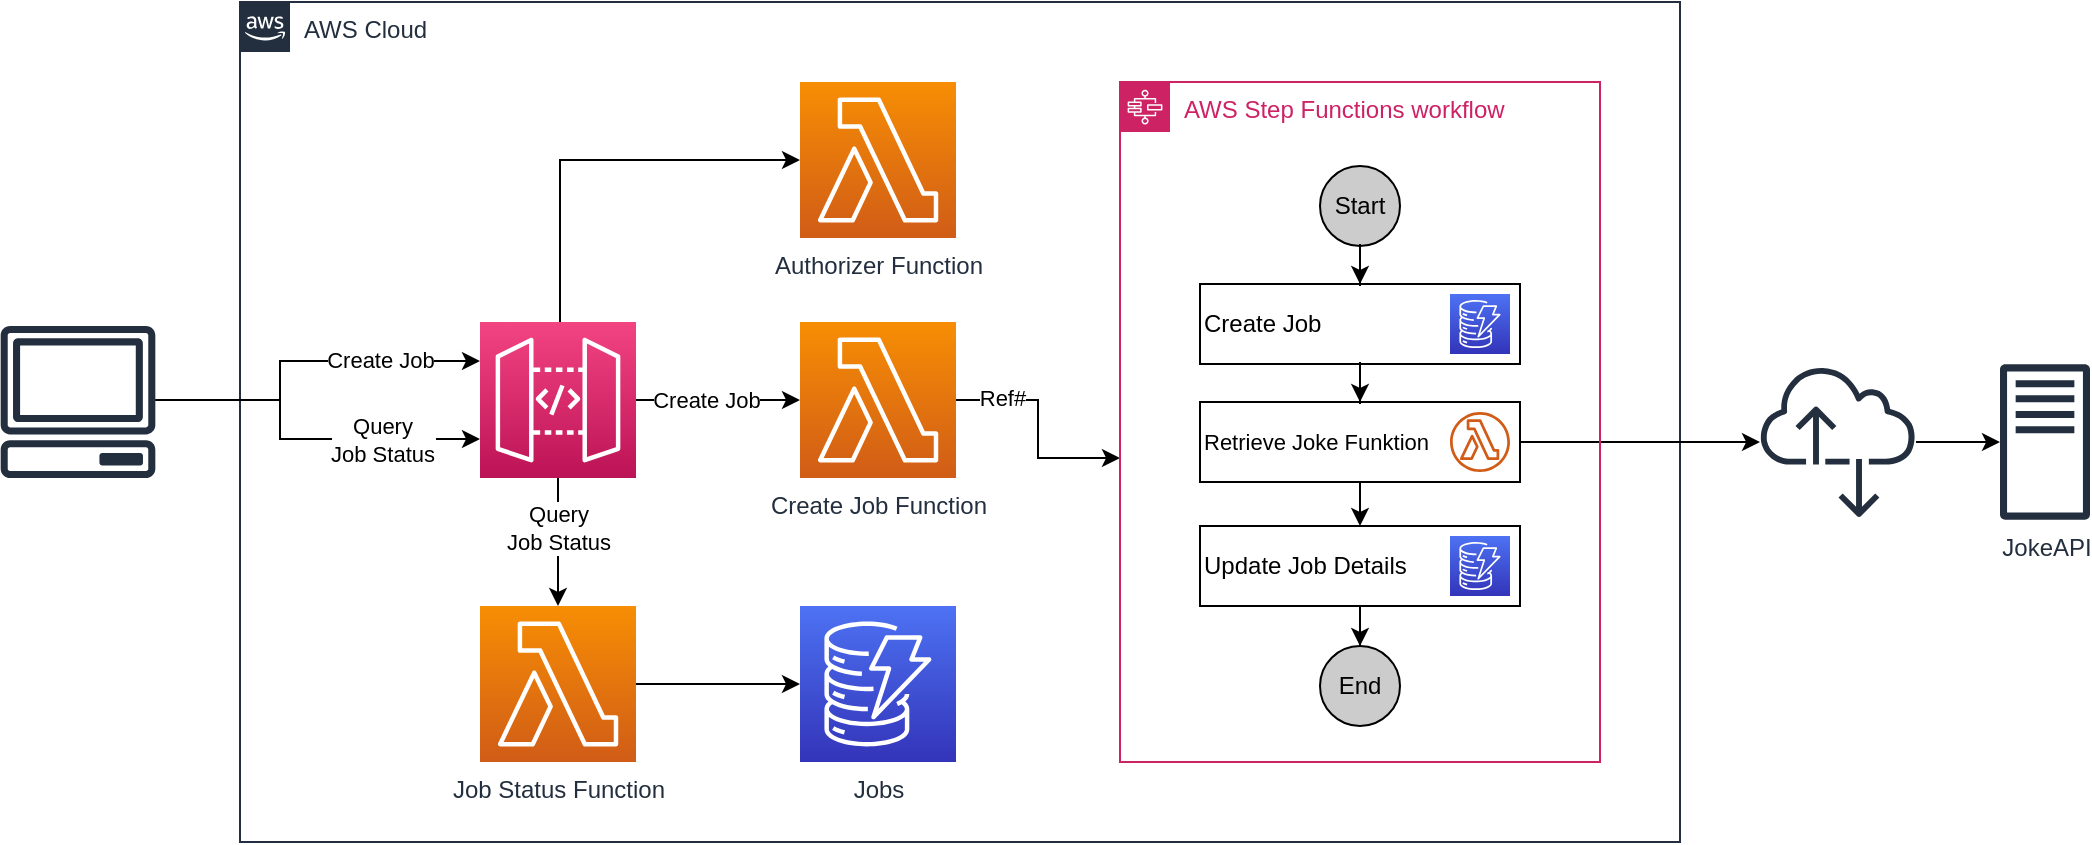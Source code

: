 <mxfile version="14.9.8" type="device"><diagram id="01eXjTYJ2d1SrXMeanzH" name="Page-1"><mxGraphModel dx="2004" dy="1133" grid="1" gridSize="10" guides="1" tooltips="1" connect="1" arrows="1" fold="1" page="1" pageScale="1" pageWidth="1169" pageHeight="827" math="0" shadow="0"><root><mxCell id="0"/><mxCell id="1" parent="0"/><mxCell id="A4gBskFatexQGphRCRpW-1" value="AWS Cloud" style="points=[[0,0],[0.25,0],[0.5,0],[0.75,0],[1,0],[1,0.25],[1,0.5],[1,0.75],[1,1],[0.75,1],[0.5,1],[0.25,1],[0,1],[0,0.75],[0,0.5],[0,0.25]];outlineConnect=0;gradientColor=none;html=1;whiteSpace=wrap;fontSize=12;fontStyle=0;shape=mxgraph.aws4.group;grIcon=mxgraph.aws4.group_aws_cloud_alt;strokeColor=#232F3E;fillColor=none;verticalAlign=top;align=left;spacingLeft=30;fontColor=#232F3E;dashed=0;" parent="1" vertex="1"><mxGeometry x="160" y="40" width="720" height="420" as="geometry"/></mxCell><mxCell id="A4gBskFatexQGphRCRpW-28" value="" style="edgeStyle=orthogonalEdgeStyle;rounded=0;orthogonalLoop=1;jettySize=auto;html=1;" parent="1" source="A4gBskFatexQGphRCRpW-2" target="A4gBskFatexQGphRCRpW-8" edge="1"><mxGeometry relative="1" as="geometry"/></mxCell><mxCell id="A4gBskFatexQGphRCRpW-34" value="Create Job" style="edgeLabel;html=1;align=center;verticalAlign=middle;resizable=0;points=[];" parent="A4gBskFatexQGphRCRpW-28" vertex="1" connectable="0"><mxGeometry x="-0.147" relative="1" as="geometry"><mxPoint as="offset"/></mxGeometry></mxCell><mxCell id="A4gBskFatexQGphRCRpW-33" style="edgeStyle=orthogonalEdgeStyle;rounded=0;orthogonalLoop=1;jettySize=auto;html=1;" parent="1" source="A4gBskFatexQGphRCRpW-2" target="A4gBskFatexQGphRCRpW-15" edge="1"><mxGeometry relative="1" as="geometry"/></mxCell><mxCell id="A4gBskFatexQGphRCRpW-35" value="Query&lt;br&gt;Job Status" style="edgeLabel;html=1;align=center;verticalAlign=middle;resizable=0;points=[];" parent="A4gBskFatexQGphRCRpW-33" vertex="1" connectable="0"><mxGeometry x="-0.215" relative="1" as="geometry"><mxPoint as="offset"/></mxGeometry></mxCell><mxCell id="MzrwpZUJQ_ucx_FHtdRV-2" style="edgeStyle=orthogonalEdgeStyle;rounded=0;orthogonalLoop=1;jettySize=auto;html=1;entryX=0;entryY=0.5;entryDx=0;entryDy=0;entryPerimeter=0;" edge="1" parent="1" source="A4gBskFatexQGphRCRpW-2" target="MzrwpZUJQ_ucx_FHtdRV-1"><mxGeometry relative="1" as="geometry"><Array as="points"><mxPoint x="320" y="119"/></Array></mxGeometry></mxCell><mxCell id="A4gBskFatexQGphRCRpW-2" value="" style="points=[[0,0,0],[0.25,0,0],[0.5,0,0],[0.75,0,0],[1,0,0],[0,1,0],[0.25,1,0],[0.5,1,0],[0.75,1,0],[1,1,0],[0,0.25,0],[0,0.5,0],[0,0.75,0],[1,0.25,0],[1,0.5,0],[1,0.75,0]];outlineConnect=0;fontColor=#232F3E;gradientColor=#F34482;gradientDirection=north;fillColor=#BC1356;strokeColor=#ffffff;dashed=0;verticalLabelPosition=bottom;verticalAlign=top;align=center;html=1;fontSize=12;fontStyle=0;aspect=fixed;shape=mxgraph.aws4.resourceIcon;resIcon=mxgraph.aws4.api_gateway;" parent="1" vertex="1"><mxGeometry x="280" y="200" width="78" height="78" as="geometry"/></mxCell><mxCell id="A4gBskFatexQGphRCRpW-27" style="edgeStyle=orthogonalEdgeStyle;rounded=0;orthogonalLoop=1;jettySize=auto;html=1;entryX=0;entryY=0.25;entryDx=0;entryDy=0;entryPerimeter=0;" parent="1" source="A4gBskFatexQGphRCRpW-4" target="A4gBskFatexQGphRCRpW-2" edge="1"><mxGeometry relative="1" as="geometry"><Array as="points"><mxPoint x="180" y="239"/><mxPoint x="180" y="220"/></Array></mxGeometry></mxCell><mxCell id="A4gBskFatexQGphRCRpW-36" value="Create Job" style="edgeLabel;html=1;align=center;verticalAlign=middle;resizable=0;points=[];" parent="A4gBskFatexQGphRCRpW-27" vertex="1" connectable="0"><mxGeometry x="0.14" y="2" relative="1" as="geometry"><mxPoint x="28" y="1" as="offset"/></mxGeometry></mxCell><mxCell id="IwsQEuC2lQtZMh31J1q6-4" style="edgeStyle=orthogonalEdgeStyle;rounded=0;orthogonalLoop=1;jettySize=auto;html=1;entryX=0;entryY=0.75;entryDx=0;entryDy=0;entryPerimeter=0;" parent="1" source="A4gBskFatexQGphRCRpW-4" target="A4gBskFatexQGphRCRpW-2" edge="1"><mxGeometry relative="1" as="geometry"><Array as="points"><mxPoint x="180" y="239"/><mxPoint x="180" y="259"/></Array></mxGeometry></mxCell><mxCell id="IwsQEuC2lQtZMh31J1q6-5" value="Query&lt;br&gt;Job Status" style="edgeLabel;html=1;align=center;verticalAlign=middle;resizable=0;points=[];" parent="IwsQEuC2lQtZMh31J1q6-4" vertex="1" connectable="0"><mxGeometry x="0.326" relative="1" as="geometry"><mxPoint x="12" as="offset"/></mxGeometry></mxCell><mxCell id="A4gBskFatexQGphRCRpW-4" value="" style="outlineConnect=0;fontColor=#232F3E;gradientColor=none;fillColor=#232F3E;strokeColor=none;dashed=0;verticalLabelPosition=bottom;verticalAlign=top;align=center;html=1;fontSize=12;fontStyle=0;aspect=fixed;pointerEvents=1;shape=mxgraph.aws4.client;" parent="1" vertex="1"><mxGeometry x="40" y="202" width="78" height="76" as="geometry"/></mxCell><mxCell id="A4gBskFatexQGphRCRpW-7" value="Jobs" style="points=[[0,0,0],[0.25,0,0],[0.5,0,0],[0.75,0,0],[1,0,0],[0,1,0],[0.25,1,0],[0.5,1,0],[0.75,1,0],[1,1,0],[0,0.25,0],[0,0.5,0],[0,0.75,0],[1,0.25,0],[1,0.5,0],[1,0.75,0]];outlineConnect=0;fontColor=#232F3E;gradientColor=#4D72F3;gradientDirection=north;fillColor=#3334B9;strokeColor=#ffffff;dashed=0;verticalLabelPosition=bottom;verticalAlign=top;align=center;html=1;fontSize=12;fontStyle=0;aspect=fixed;shape=mxgraph.aws4.resourceIcon;resIcon=mxgraph.aws4.dynamodb;" parent="1" vertex="1"><mxGeometry x="440" y="342" width="78" height="78" as="geometry"/></mxCell><mxCell id="A4gBskFatexQGphRCRpW-29" style="edgeStyle=orthogonalEdgeStyle;rounded=0;orthogonalLoop=1;jettySize=auto;html=1;" parent="1" source="A4gBskFatexQGphRCRpW-8" target="A4gBskFatexQGphRCRpW-3" edge="1"><mxGeometry relative="1" as="geometry"><Array as="points"><mxPoint x="559" y="239"/><mxPoint x="559" y="268"/></Array></mxGeometry></mxCell><mxCell id="A4gBskFatexQGphRCRpW-30" value="Ref#" style="edgeLabel;html=1;align=center;verticalAlign=middle;resizable=0;points=[];" parent="A4gBskFatexQGphRCRpW-29" vertex="1" connectable="0"><mxGeometry x="-0.382" relative="1" as="geometry"><mxPoint x="-12" y="-1" as="offset"/></mxGeometry></mxCell><mxCell id="A4gBskFatexQGphRCRpW-8" value="Create Job Function" style="points=[[0,0,0],[0.25,0,0],[0.5,0,0],[0.75,0,0],[1,0,0],[0,1,0],[0.25,1,0],[0.5,1,0],[0.75,1,0],[1,1,0],[0,0.25,0],[0,0.5,0],[0,0.75,0],[1,0.25,0],[1,0.5,0],[1,0.75,0]];outlineConnect=0;fontColor=#232F3E;gradientColor=#F78E04;gradientDirection=north;fillColor=#D05C17;strokeColor=#ffffff;dashed=0;verticalLabelPosition=bottom;verticalAlign=top;align=center;html=1;fontSize=12;fontStyle=0;aspect=fixed;shape=mxgraph.aws4.resourceIcon;resIcon=mxgraph.aws4.lambda;" parent="1" vertex="1"><mxGeometry x="440" y="200" width="78" height="78" as="geometry"/></mxCell><mxCell id="A4gBskFatexQGphRCRpW-32" value="" style="edgeStyle=orthogonalEdgeStyle;rounded=0;orthogonalLoop=1;jettySize=auto;html=1;" parent="1" source="A4gBskFatexQGphRCRpW-15" target="A4gBskFatexQGphRCRpW-7" edge="1"><mxGeometry relative="1" as="geometry"/></mxCell><mxCell id="A4gBskFatexQGphRCRpW-15" value="Job Status Function" style="points=[[0,0,0],[0.25,0,0],[0.5,0,0],[0.75,0,0],[1,0,0],[0,1,0],[0.25,1,0],[0.5,1,0],[0.75,1,0],[1,1,0],[0,0.25,0],[0,0.5,0],[0,0.75,0],[1,0.25,0],[1,0.5,0],[1,0.75,0]];outlineConnect=0;fontColor=#232F3E;gradientColor=#F78E04;gradientDirection=north;fillColor=#D05C17;strokeColor=#ffffff;dashed=0;verticalLabelPosition=bottom;verticalAlign=top;align=center;html=1;fontSize=12;fontStyle=0;aspect=fixed;shape=mxgraph.aws4.resourceIcon;resIcon=mxgraph.aws4.lambda;" parent="1" vertex="1"><mxGeometry x="280" y="342" width="78" height="78" as="geometry"/></mxCell><mxCell id="A4gBskFatexQGphRCRpW-26" style="edgeStyle=orthogonalEdgeStyle;rounded=0;orthogonalLoop=1;jettySize=auto;html=1;" parent="1" source="A4gBskFatexQGphRCRpW-23" target="A4gBskFatexQGphRCRpW-24" edge="1"><mxGeometry relative="1" as="geometry"/></mxCell><mxCell id="A4gBskFatexQGphRCRpW-23" value="" style="outlineConnect=0;fontColor=#232F3E;gradientColor=none;fillColor=#232F3E;strokeColor=none;dashed=0;verticalLabelPosition=bottom;verticalAlign=top;align=center;html=1;fontSize=12;fontStyle=0;aspect=fixed;pointerEvents=1;shape=mxgraph.aws4.internet_alt2;" parent="1" vertex="1"><mxGeometry x="920" y="221" width="78" height="78" as="geometry"/></mxCell><mxCell id="A4gBskFatexQGphRCRpW-24" value="JokeAPI" style="outlineConnect=0;fontColor=#232F3E;gradientColor=none;fillColor=#232F3E;strokeColor=none;dashed=0;verticalLabelPosition=bottom;verticalAlign=top;align=center;html=1;fontSize=12;fontStyle=0;aspect=fixed;pointerEvents=1;shape=mxgraph.aws4.traditional_server;" parent="1" vertex="1"><mxGeometry x="1040" y="221" width="45" height="78" as="geometry"/></mxCell><mxCell id="A4gBskFatexQGphRCRpW-25" style="edgeStyle=orthogonalEdgeStyle;rounded=0;orthogonalLoop=1;jettySize=auto;html=1;" parent="1" source="A4gBskFatexQGphRCRpW-9" target="A4gBskFatexQGphRCRpW-23" edge="1"><mxGeometry relative="1" as="geometry"/></mxCell><mxCell id="IwsQEuC2lQtZMh31J1q6-9" value="" style="group" parent="1" vertex="1" connectable="0"><mxGeometry x="600" y="80" width="240" height="340" as="geometry"/></mxCell><mxCell id="A4gBskFatexQGphRCRpW-3" value="AWS Step Functions workflow" style="points=[[0,0],[0.25,0],[0.5,0],[0.75,0],[1,0],[1,0.25],[1,0.5],[1,0.75],[1,1],[0.75,1],[0.5,1],[0.25,1],[0,1],[0,0.75],[0,0.5],[0,0.25]];outlineConnect=0;gradientColor=none;html=1;whiteSpace=wrap;fontSize=12;fontStyle=0;shape=mxgraph.aws4.group;grIcon=mxgraph.aws4.group_aws_step_functions_workflow;strokeColor=#CD2264;fillColor=none;verticalAlign=top;align=left;spacingLeft=30;fontColor=#CD2264;dashed=0;" parent="IwsQEuC2lQtZMh31J1q6-9" vertex="1"><mxGeometry width="240" height="340" as="geometry"/></mxCell><mxCell id="IwsQEuC2lQtZMh31J1q6-1" value="" style="group" parent="IwsQEuC2lQtZMh31J1q6-9" vertex="1" connectable="0"><mxGeometry x="40" y="101" width="160" height="40" as="geometry"/></mxCell><mxCell id="IwsQEuC2lQtZMh31J1q6-2" value="Create Job" style="rounded=0;whiteSpace=wrap;html=1;align=left;" parent="IwsQEuC2lQtZMh31J1q6-1" vertex="1"><mxGeometry width="160" height="40" as="geometry"/></mxCell><mxCell id="IwsQEuC2lQtZMh31J1q6-3" value="" style="points=[[0,0,0],[0.25,0,0],[0.5,0,0],[0.75,0,0],[1,0,0],[0,1,0],[0.25,1,0],[0.5,1,0],[0.75,1,0],[1,1,0],[0,0.25,0],[0,0.5,0],[0,0.75,0],[1,0.25,0],[1,0.5,0],[1,0.75,0]];outlineConnect=0;fontColor=#232F3E;gradientColor=#4D72F3;gradientDirection=north;fillColor=#3334B9;strokeColor=#ffffff;dashed=0;verticalLabelPosition=bottom;verticalAlign=top;align=center;html=1;fontSize=12;fontStyle=0;aspect=fixed;shape=mxgraph.aws4.resourceIcon;resIcon=mxgraph.aws4.dynamodb;" parent="IwsQEuC2lQtZMh31J1q6-1" vertex="1"><mxGeometry x="125" y="5" width="30" height="30" as="geometry"/></mxCell><mxCell id="A4gBskFatexQGphRCRpW-13" value="" style="group" parent="IwsQEuC2lQtZMh31J1q6-9" vertex="1" connectable="0"><mxGeometry x="40" y="160" width="160" height="40" as="geometry"/></mxCell><mxCell id="A4gBskFatexQGphRCRpW-10" value="&lt;font style=&quot;font-size: 11px&quot;&gt;Retrieve Joke Funktion&lt;/font&gt;" style="rounded=0;whiteSpace=wrap;html=1;align=left;" parent="A4gBskFatexQGphRCRpW-13" vertex="1"><mxGeometry width="160" height="40" as="geometry"/></mxCell><mxCell id="A4gBskFatexQGphRCRpW-9" value="" style="outlineConnect=0;fontColor=#232F3E;gradientColor=none;fillColor=#D05C17;strokeColor=none;dashed=0;verticalLabelPosition=bottom;verticalAlign=top;align=center;html=1;fontSize=12;fontStyle=0;aspect=fixed;pointerEvents=1;shape=mxgraph.aws4.lambda_function;" parent="A4gBskFatexQGphRCRpW-13" vertex="1"><mxGeometry x="125" y="5" width="30" height="30" as="geometry"/></mxCell><mxCell id="A4gBskFatexQGphRCRpW-14" value="" style="group" parent="IwsQEuC2lQtZMh31J1q6-9" vertex="1" connectable="0"><mxGeometry x="40" y="222" width="160" height="40" as="geometry"/></mxCell><mxCell id="A4gBskFatexQGphRCRpW-12" value="Update Job Details" style="rounded=0;whiteSpace=wrap;html=1;align=left;" parent="A4gBskFatexQGphRCRpW-14" vertex="1"><mxGeometry width="160" height="40" as="geometry"/></mxCell><mxCell id="A4gBskFatexQGphRCRpW-6" value="" style="points=[[0,0,0],[0.25,0,0],[0.5,0,0],[0.75,0,0],[1,0,0],[0,1,0],[0.25,1,0],[0.5,1,0],[0.75,1,0],[1,1,0],[0,0.25,0],[0,0.5,0],[0,0.75,0],[1,0.25,0],[1,0.5,0],[1,0.75,0]];outlineConnect=0;fontColor=#232F3E;gradientColor=#4D72F3;gradientDirection=north;fillColor=#3334B9;strokeColor=#ffffff;dashed=0;verticalLabelPosition=bottom;verticalAlign=top;align=center;html=1;fontSize=12;fontStyle=0;aspect=fixed;shape=mxgraph.aws4.resourceIcon;resIcon=mxgraph.aws4.dynamodb;" parent="A4gBskFatexQGphRCRpW-14" vertex="1"><mxGeometry x="125" y="5" width="30" height="30" as="geometry"/></mxCell><mxCell id="A4gBskFatexQGphRCRpW-16" value="Start" style="ellipse;whiteSpace=wrap;html=1;aspect=fixed;fillColor=#CCCCCC;" parent="IwsQEuC2lQtZMh31J1q6-9" vertex="1"><mxGeometry x="100" y="42" width="40" height="40" as="geometry"/></mxCell><mxCell id="A4gBskFatexQGphRCRpW-20" value="End" style="ellipse;whiteSpace=wrap;html=1;aspect=fixed;fillColor=#CCCCCC;" parent="IwsQEuC2lQtZMh31J1q6-9" vertex="1"><mxGeometry x="100" y="282" width="40" height="40" as="geometry"/></mxCell><mxCell id="IwsQEuC2lQtZMh31J1q6-7" style="edgeStyle=orthogonalEdgeStyle;rounded=0;orthogonalLoop=1;jettySize=auto;html=1;entryX=0.5;entryY=0;entryDx=0;entryDy=0;" parent="IwsQEuC2lQtZMh31J1q6-9" source="IwsQEuC2lQtZMh31J1q6-2" target="A4gBskFatexQGphRCRpW-10" edge="1"><mxGeometry x="600" y="98" as="geometry"/></mxCell><mxCell id="A4gBskFatexQGphRCRpW-19" value="" style="edgeStyle=orthogonalEdgeStyle;rounded=0;orthogonalLoop=1;jettySize=auto;html=1;" parent="IwsQEuC2lQtZMh31J1q6-9" source="A4gBskFatexQGphRCRpW-10" target="A4gBskFatexQGphRCRpW-12" edge="1"><mxGeometry x="1120" y="196" as="geometry"/></mxCell><mxCell id="IwsQEuC2lQtZMh31J1q6-6" style="edgeStyle=orthogonalEdgeStyle;rounded=0;orthogonalLoop=1;jettySize=auto;html=1;entryX=0.5;entryY=0;entryDx=0;entryDy=0;" parent="IwsQEuC2lQtZMh31J1q6-9" source="A4gBskFatexQGphRCRpW-16" target="IwsQEuC2lQtZMh31J1q6-2" edge="1"><mxGeometry relative="1" as="geometry"><mxPoint x="640" y="200" as="targetPoint"/></mxGeometry></mxCell><mxCell id="A4gBskFatexQGphRCRpW-21" value="" style="edgeStyle=orthogonalEdgeStyle;rounded=0;orthogonalLoop=1;jettySize=auto;html=1;" parent="IwsQEuC2lQtZMh31J1q6-9" source="A4gBskFatexQGphRCRpW-12" target="A4gBskFatexQGphRCRpW-20" edge="1"><mxGeometry x="1120" y="196" as="geometry"/></mxCell><mxCell id="MzrwpZUJQ_ucx_FHtdRV-1" value="Authorizer Function" style="points=[[0,0,0],[0.25,0,0],[0.5,0,0],[0.75,0,0],[1,0,0],[0,1,0],[0.25,1,0],[0.5,1,0],[0.75,1,0],[1,1,0],[0,0.25,0],[0,0.5,0],[0,0.75,0],[1,0.25,0],[1,0.5,0],[1,0.75,0]];outlineConnect=0;fontColor=#232F3E;gradientColor=#F78E04;gradientDirection=north;fillColor=#D05C17;strokeColor=#ffffff;dashed=0;verticalLabelPosition=bottom;verticalAlign=top;align=center;html=1;fontSize=12;fontStyle=0;aspect=fixed;shape=mxgraph.aws4.resourceIcon;resIcon=mxgraph.aws4.lambda;" vertex="1" parent="1"><mxGeometry x="440" y="80" width="78" height="78" as="geometry"/></mxCell></root></mxGraphModel></diagram></mxfile>